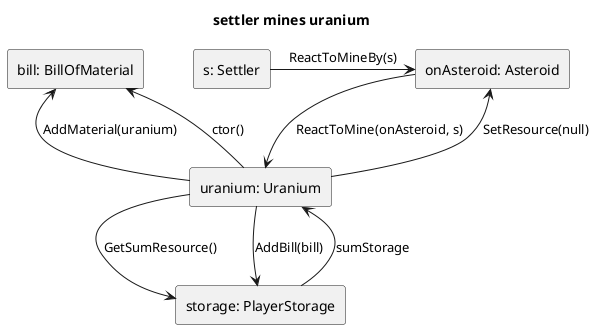 @startuml

skinparam SequenceLifeLineBackgroundColor LightYellow

title "settler mines uranium"

rectangle "s: Settler" as settler
rectangle "onAsteroid: Asteroid" as onAsteroid
rectangle "uranium: Uranium" as uranium
rectangle "storage: PlayerStorage" as storage
rectangle "bill: BillOfMaterial" as bill

settler->onAsteroid : ReactToMineBy(s)
onAsteroid -> uranium : ReactToMine(onAsteroid, s)
uranium -> storage : GetSumResource()
storage -> uranium : sumStorage
uranium -> bill : ctor()
uranium-up->bill: AddMaterial(uranium)
uranium-down->storage : AddBill(bill)
uranium -up-> onAsteroid : SetResource(null)


@enduml